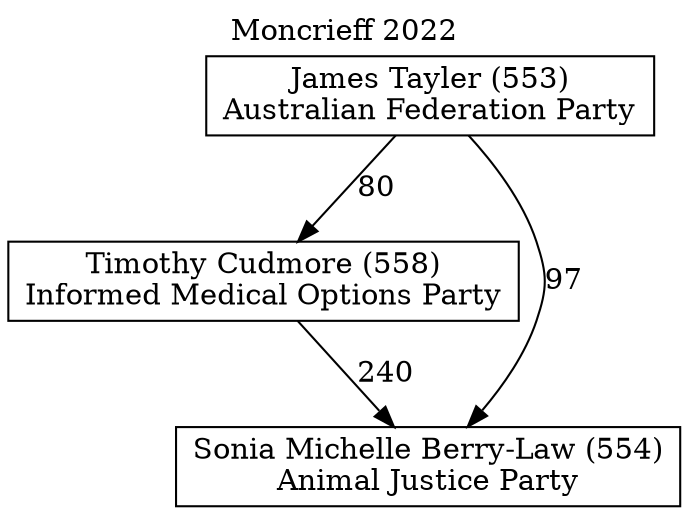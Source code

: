 // House preference flow
digraph "Sonia Michelle Berry-Law (554)_Moncrieff_2022" {
	graph [label="Moncrieff 2022" labelloc=t mclimit=10]
	node [shape=box]
	"James Tayler (553)" [label="James Tayler (553)
Australian Federation Party"]
	"Timothy Cudmore (558)" [label="Timothy Cudmore (558)
Informed Medical Options Party"]
	"Sonia Michelle Berry-Law (554)" [label="Sonia Michelle Berry-Law (554)
Animal Justice Party"]
	"Timothy Cudmore (558)" -> "Sonia Michelle Berry-Law (554)" [label=240]
	"James Tayler (553)" -> "Sonia Michelle Berry-Law (554)" [label=97]
	"James Tayler (553)" -> "Timothy Cudmore (558)" [label=80]
}

